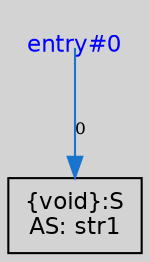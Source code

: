 digraph unnamed {
	graph [center=true, ratio=true, bgcolor=lightgray, fontname=Helvetica];
	node  [fontname=Helvetica, fontsize=11];

	Node0x1a24b60 [shape=record,label="{\{void\}:S\nAS: str1\n}"];
	Node0x1a0e090 [shape=plaintext,fontcolor=blue, label ="entry#0"];
	Node0x1a0e090 -> Node0x1a24b60[tailclip=false,color=dodgerblue3,label="0",fontsize=8];
}

